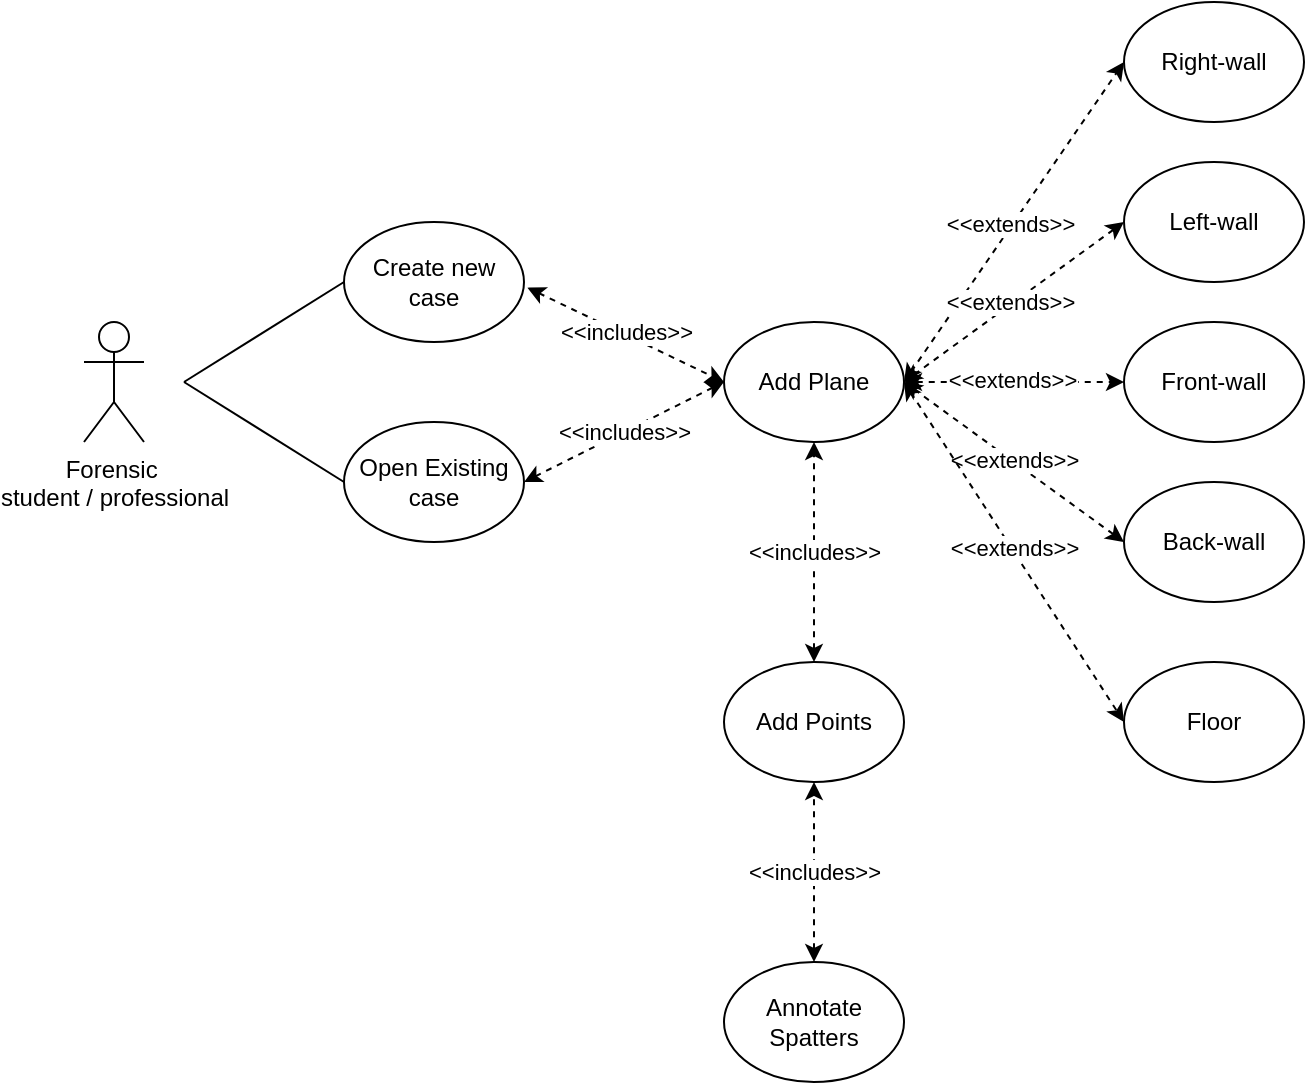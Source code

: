 <mxfile version="26.1.1">
  <diagram name="Page-1" id="USe7JkYApASF65cn7Bxd">
    <mxGraphModel dx="806" dy="905" grid="1" gridSize="10" guides="1" tooltips="1" connect="1" arrows="1" fold="1" page="1" pageScale="1" pageWidth="850" pageHeight="1100" math="0" shadow="0">
      <root>
        <mxCell id="0" />
        <mxCell id="1" parent="0" />
        <mxCell id="uYjDv0PG9nmL270Jhfq2-1" value="Forensic&amp;nbsp;&lt;div&gt;student / professional&lt;/div&gt;" style="shape=umlActor;verticalLabelPosition=bottom;verticalAlign=top;html=1;outlineConnect=0;" vertex="1" parent="1">
          <mxGeometry x="90" y="360" width="30" height="60" as="geometry" />
        </mxCell>
        <mxCell id="uYjDv0PG9nmL270Jhfq2-3" value="Create new case" style="ellipse;whiteSpace=wrap;html=1;" vertex="1" parent="1">
          <mxGeometry x="220" y="310" width="90" height="60" as="geometry" />
        </mxCell>
        <mxCell id="uYjDv0PG9nmL270Jhfq2-4" value="Open Existing case" style="ellipse;whiteSpace=wrap;html=1;" vertex="1" parent="1">
          <mxGeometry x="220" y="410" width="90" height="60" as="geometry" />
        </mxCell>
        <mxCell id="uYjDv0PG9nmL270Jhfq2-5" value="" style="endArrow=none;html=1;rounded=0;" edge="1" parent="1">
          <mxGeometry width="50" height="50" relative="1" as="geometry">
            <mxPoint x="140" y="390" as="sourcePoint" />
            <mxPoint x="220" y="340" as="targetPoint" />
          </mxGeometry>
        </mxCell>
        <mxCell id="uYjDv0PG9nmL270Jhfq2-6" value="" style="endArrow=none;html=1;rounded=0;entryX=0;entryY=0.5;entryDx=0;entryDy=0;" edge="1" parent="1" target="uYjDv0PG9nmL270Jhfq2-4">
          <mxGeometry width="50" height="50" relative="1" as="geometry">
            <mxPoint x="140" y="390" as="sourcePoint" />
            <mxPoint x="230" y="350" as="targetPoint" />
          </mxGeometry>
        </mxCell>
        <mxCell id="uYjDv0PG9nmL270Jhfq2-7" value="Add Plane" style="ellipse;whiteSpace=wrap;html=1;" vertex="1" parent="1">
          <mxGeometry x="410" y="360" width="90" height="60" as="geometry" />
        </mxCell>
        <mxCell id="uYjDv0PG9nmL270Jhfq2-9" value="Right-wall" style="ellipse;whiteSpace=wrap;html=1;" vertex="1" parent="1">
          <mxGeometry x="610" y="200" width="90" height="60" as="geometry" />
        </mxCell>
        <mxCell id="uYjDv0PG9nmL270Jhfq2-10" value="Left-wall" style="ellipse;whiteSpace=wrap;html=1;" vertex="1" parent="1">
          <mxGeometry x="610" y="280" width="90" height="60" as="geometry" />
        </mxCell>
        <mxCell id="uYjDv0PG9nmL270Jhfq2-11" value="Front-wall" style="ellipse;whiteSpace=wrap;html=1;" vertex="1" parent="1">
          <mxGeometry x="610" y="360" width="90" height="60" as="geometry" />
        </mxCell>
        <mxCell id="uYjDv0PG9nmL270Jhfq2-12" value="Back-wall" style="ellipse;whiteSpace=wrap;html=1;" vertex="1" parent="1">
          <mxGeometry x="610" y="440" width="90" height="60" as="geometry" />
        </mxCell>
        <mxCell id="uYjDv0PG9nmL270Jhfq2-13" value="Floor" style="ellipse;whiteSpace=wrap;html=1;" vertex="1" parent="1">
          <mxGeometry x="610" y="530" width="90" height="60" as="geometry" />
        </mxCell>
        <mxCell id="uYjDv0PG9nmL270Jhfq2-15" value="" style="endArrow=classic;startArrow=classic;html=1;rounded=0;dashed=1;entryX=0;entryY=0.5;entryDx=0;entryDy=0;exitX=1.019;exitY=0.547;exitDx=0;exitDy=0;exitPerimeter=0;" edge="1" parent="1" source="uYjDv0PG9nmL270Jhfq2-3" target="uYjDv0PG9nmL270Jhfq2-7">
          <mxGeometry width="50" height="50" relative="1" as="geometry">
            <mxPoint x="330" y="335" as="sourcePoint" />
            <mxPoint x="380" y="285" as="targetPoint" />
          </mxGeometry>
        </mxCell>
        <mxCell id="uYjDv0PG9nmL270Jhfq2-17" value="&amp;lt;&amp;lt;includes&amp;gt;&amp;gt;" style="edgeLabel;html=1;align=center;verticalAlign=middle;resizable=0;points=[];" vertex="1" connectable="0" parent="uYjDv0PG9nmL270Jhfq2-15">
          <mxGeometry x="-0.021" y="1" relative="1" as="geometry">
            <mxPoint as="offset" />
          </mxGeometry>
        </mxCell>
        <mxCell id="uYjDv0PG9nmL270Jhfq2-16" value="" style="endArrow=classic;startArrow=classic;html=1;rounded=0;dashed=1;entryX=0;entryY=0.5;entryDx=0;entryDy=0;exitX=1;exitY=0.5;exitDx=0;exitDy=0;" edge="1" parent="1" source="uYjDv0PG9nmL270Jhfq2-4" target="uYjDv0PG9nmL270Jhfq2-7">
          <mxGeometry width="50" height="50" relative="1" as="geometry">
            <mxPoint x="322" y="353" as="sourcePoint" />
            <mxPoint x="360" y="400" as="targetPoint" />
          </mxGeometry>
        </mxCell>
        <mxCell id="uYjDv0PG9nmL270Jhfq2-18" value="&amp;lt;&amp;lt;includes&amp;gt;&amp;gt;" style="edgeLabel;html=1;align=center;verticalAlign=middle;resizable=0;points=[];" vertex="1" connectable="0" parent="uYjDv0PG9nmL270Jhfq2-16">
          <mxGeometry x="0.002" relative="1" as="geometry">
            <mxPoint as="offset" />
          </mxGeometry>
        </mxCell>
        <mxCell id="uYjDv0PG9nmL270Jhfq2-19" value="" style="endArrow=classic;startArrow=classic;html=1;rounded=0;dashed=1;entryX=0;entryY=0.5;entryDx=0;entryDy=0;exitX=1;exitY=0.5;exitDx=0;exitDy=0;" edge="1" parent="1" source="uYjDv0PG9nmL270Jhfq2-7" target="uYjDv0PG9nmL270Jhfq2-9">
          <mxGeometry width="50" height="50" relative="1" as="geometry">
            <mxPoint x="322" y="353" as="sourcePoint" />
            <mxPoint x="420" y="400" as="targetPoint" />
          </mxGeometry>
        </mxCell>
        <mxCell id="uYjDv0PG9nmL270Jhfq2-20" value="&amp;lt;&amp;lt;extends&amp;gt;&amp;gt;" style="edgeLabel;html=1;align=center;verticalAlign=middle;resizable=0;points=[];" vertex="1" connectable="0" parent="uYjDv0PG9nmL270Jhfq2-19">
          <mxGeometry x="-0.021" y="1" relative="1" as="geometry">
            <mxPoint as="offset" />
          </mxGeometry>
        </mxCell>
        <mxCell id="uYjDv0PG9nmL270Jhfq2-21" value="" style="endArrow=classic;startArrow=classic;html=1;rounded=0;dashed=1;entryX=0;entryY=0.5;entryDx=0;entryDy=0;exitX=1;exitY=0.5;exitDx=0;exitDy=0;" edge="1" parent="1" source="uYjDv0PG9nmL270Jhfq2-7" target="uYjDv0PG9nmL270Jhfq2-10">
          <mxGeometry width="50" height="50" relative="1" as="geometry">
            <mxPoint x="510" y="400" as="sourcePoint" />
            <mxPoint x="620" y="240" as="targetPoint" />
          </mxGeometry>
        </mxCell>
        <mxCell id="uYjDv0PG9nmL270Jhfq2-22" value="&amp;lt;&amp;lt;extends&amp;gt;&amp;gt;" style="edgeLabel;html=1;align=center;verticalAlign=middle;resizable=0;points=[];" vertex="1" connectable="0" parent="uYjDv0PG9nmL270Jhfq2-21">
          <mxGeometry x="-0.021" y="1" relative="1" as="geometry">
            <mxPoint as="offset" />
          </mxGeometry>
        </mxCell>
        <mxCell id="uYjDv0PG9nmL270Jhfq2-23" value="" style="endArrow=classic;startArrow=classic;html=1;rounded=0;dashed=1;entryX=0;entryY=0.5;entryDx=0;entryDy=0;exitX=1;exitY=0.5;exitDx=0;exitDy=0;" edge="1" parent="1" source="uYjDv0PG9nmL270Jhfq2-7" target="uYjDv0PG9nmL270Jhfq2-11">
          <mxGeometry width="50" height="50" relative="1" as="geometry">
            <mxPoint x="520" y="410" as="sourcePoint" />
            <mxPoint x="630" y="250" as="targetPoint" />
          </mxGeometry>
        </mxCell>
        <mxCell id="uYjDv0PG9nmL270Jhfq2-24" value="&amp;lt;&amp;lt;extends&amp;gt;&amp;gt;" style="edgeLabel;html=1;align=center;verticalAlign=middle;resizable=0;points=[];" vertex="1" connectable="0" parent="uYjDv0PG9nmL270Jhfq2-23">
          <mxGeometry x="-0.021" y="1" relative="1" as="geometry">
            <mxPoint as="offset" />
          </mxGeometry>
        </mxCell>
        <mxCell id="uYjDv0PG9nmL270Jhfq2-25" value="" style="endArrow=classic;startArrow=classic;html=1;rounded=0;dashed=1;entryX=0;entryY=0.5;entryDx=0;entryDy=0;exitX=1;exitY=0.5;exitDx=0;exitDy=0;" edge="1" parent="1" source="uYjDv0PG9nmL270Jhfq2-7" target="uYjDv0PG9nmL270Jhfq2-12">
          <mxGeometry width="50" height="50" relative="1" as="geometry">
            <mxPoint x="530" y="420" as="sourcePoint" />
            <mxPoint x="640" y="260" as="targetPoint" />
          </mxGeometry>
        </mxCell>
        <mxCell id="uYjDv0PG9nmL270Jhfq2-26" value="&amp;lt;&amp;lt;extends&amp;gt;&amp;gt;" style="edgeLabel;html=1;align=center;verticalAlign=middle;resizable=0;points=[];" vertex="1" connectable="0" parent="uYjDv0PG9nmL270Jhfq2-25">
          <mxGeometry x="-0.021" y="1" relative="1" as="geometry">
            <mxPoint as="offset" />
          </mxGeometry>
        </mxCell>
        <mxCell id="uYjDv0PG9nmL270Jhfq2-27" value="" style="endArrow=classic;startArrow=classic;html=1;rounded=0;dashed=1;entryX=0;entryY=0.5;entryDx=0;entryDy=0;exitX=1;exitY=0.5;exitDx=0;exitDy=0;" edge="1" parent="1" source="uYjDv0PG9nmL270Jhfq2-7" target="uYjDv0PG9nmL270Jhfq2-13">
          <mxGeometry width="50" height="50" relative="1" as="geometry">
            <mxPoint x="540" y="430" as="sourcePoint" />
            <mxPoint x="650" y="270" as="targetPoint" />
          </mxGeometry>
        </mxCell>
        <mxCell id="uYjDv0PG9nmL270Jhfq2-28" value="&amp;lt;&amp;lt;extends&amp;gt;&amp;gt;" style="edgeLabel;html=1;align=center;verticalAlign=middle;resizable=0;points=[];" vertex="1" connectable="0" parent="uYjDv0PG9nmL270Jhfq2-27">
          <mxGeometry x="-0.021" y="1" relative="1" as="geometry">
            <mxPoint as="offset" />
          </mxGeometry>
        </mxCell>
        <mxCell id="uYjDv0PG9nmL270Jhfq2-30" value="Add Points" style="ellipse;whiteSpace=wrap;html=1;" vertex="1" parent="1">
          <mxGeometry x="410" y="530" width="90" height="60" as="geometry" />
        </mxCell>
        <mxCell id="uYjDv0PG9nmL270Jhfq2-41" value="" style="endArrow=classic;startArrow=classic;html=1;rounded=0;dashed=1;entryX=0.5;entryY=1;entryDx=0;entryDy=0;exitX=0.5;exitY=0;exitDx=0;exitDy=0;" edge="1" parent="1" source="uYjDv0PG9nmL270Jhfq2-30" target="uYjDv0PG9nmL270Jhfq2-7">
          <mxGeometry width="50" height="50" relative="1" as="geometry">
            <mxPoint x="320" y="450" as="sourcePoint" />
            <mxPoint x="420" y="400" as="targetPoint" />
          </mxGeometry>
        </mxCell>
        <mxCell id="uYjDv0PG9nmL270Jhfq2-42" value="&amp;lt;&amp;lt;includes&amp;gt;&amp;gt;" style="edgeLabel;html=1;align=center;verticalAlign=middle;resizable=0;points=[];" vertex="1" connectable="0" parent="uYjDv0PG9nmL270Jhfq2-41">
          <mxGeometry x="0.002" relative="1" as="geometry">
            <mxPoint as="offset" />
          </mxGeometry>
        </mxCell>
        <mxCell id="uYjDv0PG9nmL270Jhfq2-43" value="Annotate Spatters" style="ellipse;whiteSpace=wrap;html=1;" vertex="1" parent="1">
          <mxGeometry x="410" y="680" width="90" height="60" as="geometry" />
        </mxCell>
        <mxCell id="uYjDv0PG9nmL270Jhfq2-44" value="" style="endArrow=classic;startArrow=classic;html=1;rounded=0;dashed=1;entryX=0.5;entryY=1;entryDx=0;entryDy=0;exitX=0.5;exitY=0;exitDx=0;exitDy=0;" edge="1" parent="1" source="uYjDv0PG9nmL270Jhfq2-43" target="uYjDv0PG9nmL270Jhfq2-30">
          <mxGeometry width="50" height="50" relative="1" as="geometry">
            <mxPoint x="570" y="750" as="sourcePoint" />
            <mxPoint x="570" y="640" as="targetPoint" />
          </mxGeometry>
        </mxCell>
        <mxCell id="uYjDv0PG9nmL270Jhfq2-45" value="&amp;lt;&amp;lt;includes&amp;gt;&amp;gt;" style="edgeLabel;html=1;align=center;verticalAlign=middle;resizable=0;points=[];" vertex="1" connectable="0" parent="uYjDv0PG9nmL270Jhfq2-44">
          <mxGeometry x="0.002" relative="1" as="geometry">
            <mxPoint as="offset" />
          </mxGeometry>
        </mxCell>
      </root>
    </mxGraphModel>
  </diagram>
</mxfile>
